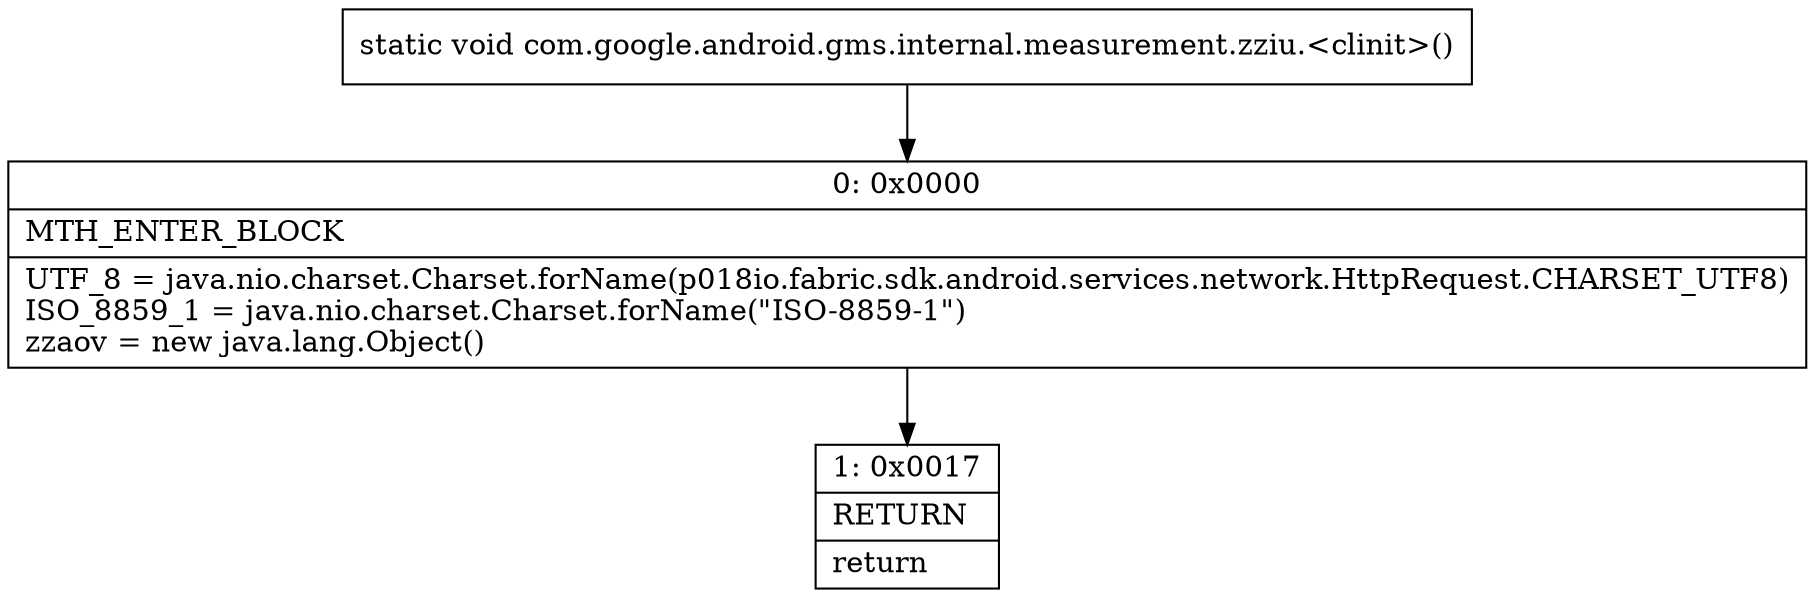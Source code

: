 digraph "CFG forcom.google.android.gms.internal.measurement.zziu.\<clinit\>()V" {
Node_0 [shape=record,label="{0\:\ 0x0000|MTH_ENTER_BLOCK\l|UTF_8 = java.nio.charset.Charset.forName(p018io.fabric.sdk.android.services.network.HttpRequest.CHARSET_UTF8)\lISO_8859_1 = java.nio.charset.Charset.forName(\"ISO\-8859\-1\")\lzzaov = new java.lang.Object()\l}"];
Node_1 [shape=record,label="{1\:\ 0x0017|RETURN\l|return\l}"];
MethodNode[shape=record,label="{static void com.google.android.gms.internal.measurement.zziu.\<clinit\>() }"];
MethodNode -> Node_0;
Node_0 -> Node_1;
}

